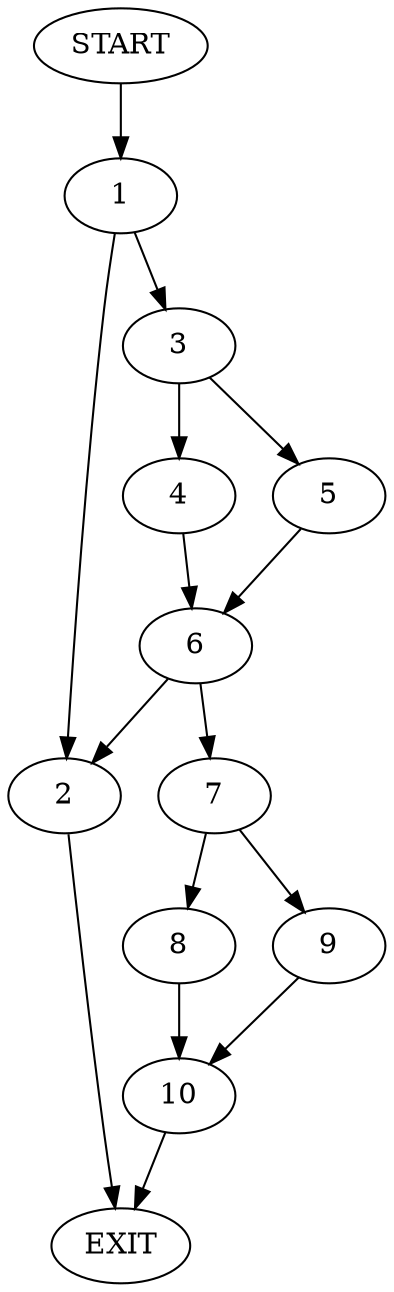 digraph {
0 [label="START"]
11 [label="EXIT"]
0 -> 1
1 -> 2
1 -> 3
3 -> 4
3 -> 5
2 -> 11
4 -> 6
5 -> 6
6 -> 7
6 -> 2
7 -> 8
7 -> 9
9 -> 10
8 -> 10
10 -> 11
}
